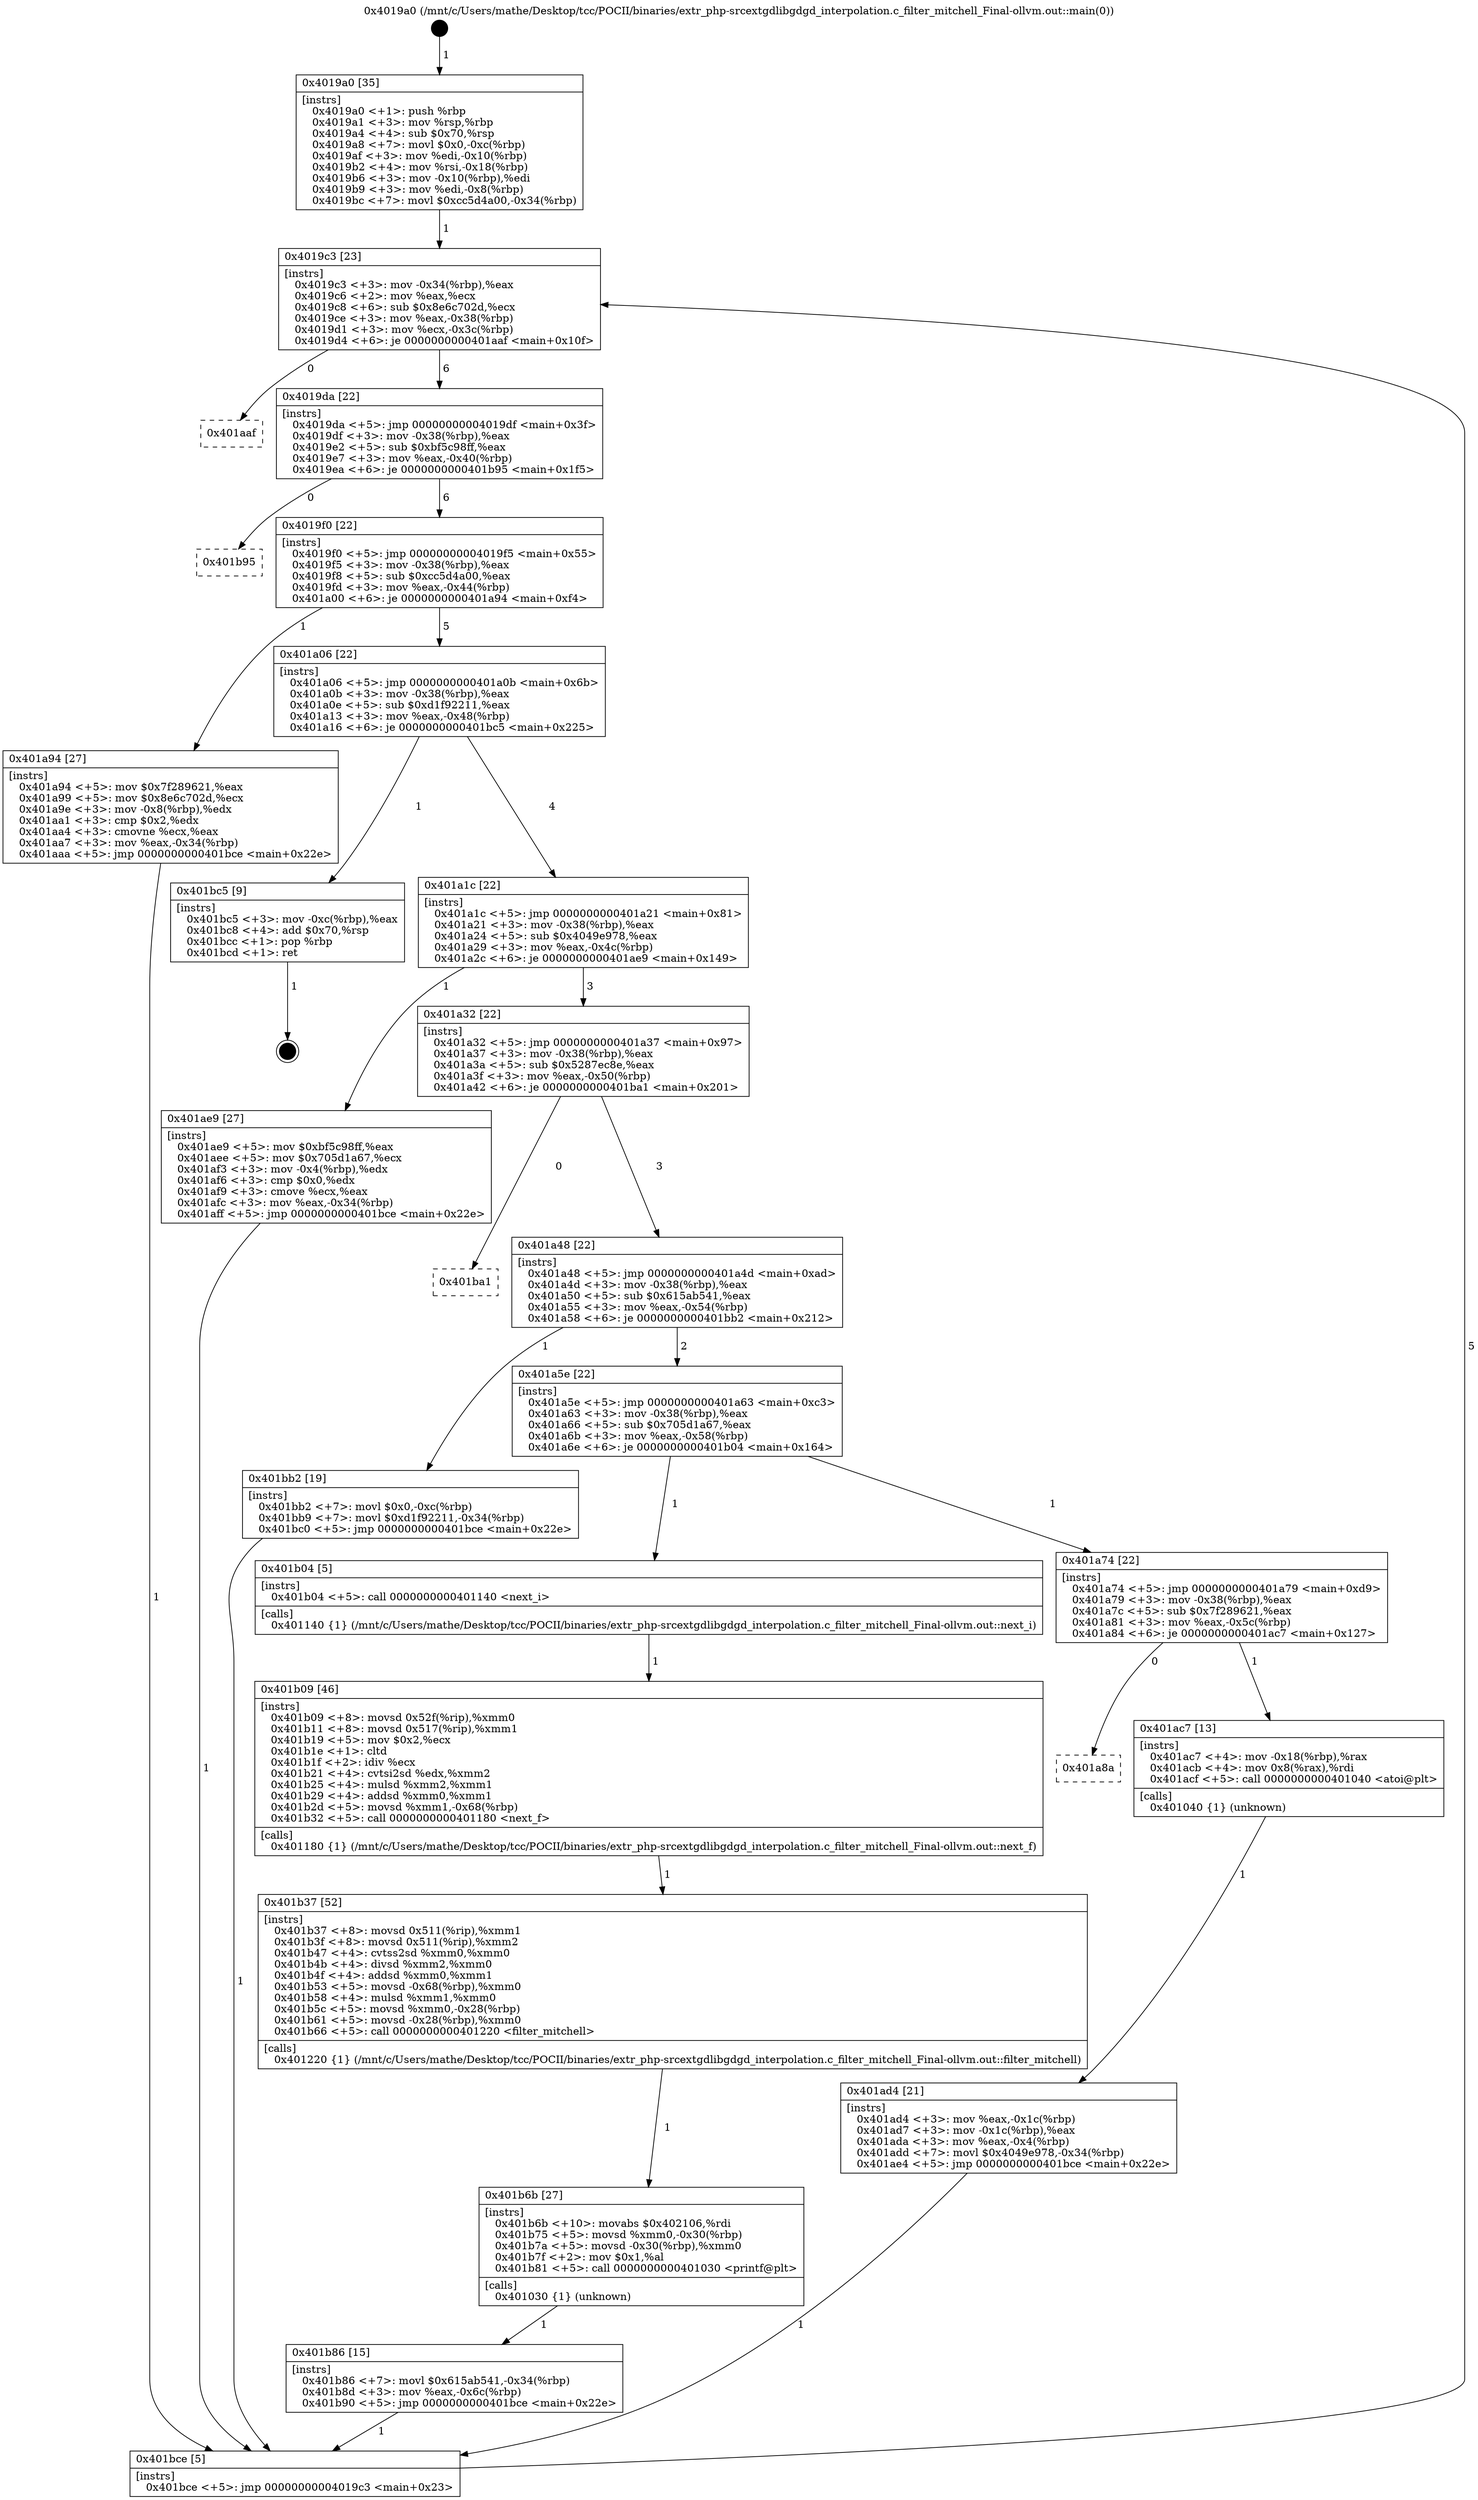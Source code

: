 digraph "0x4019a0" {
  label = "0x4019a0 (/mnt/c/Users/mathe/Desktop/tcc/POCII/binaries/extr_php-srcextgdlibgdgd_interpolation.c_filter_mitchell_Final-ollvm.out::main(0))"
  labelloc = "t"
  node[shape=record]

  Entry [label="",width=0.3,height=0.3,shape=circle,fillcolor=black,style=filled]
  "0x4019c3" [label="{
     0x4019c3 [23]\l
     | [instrs]\l
     &nbsp;&nbsp;0x4019c3 \<+3\>: mov -0x34(%rbp),%eax\l
     &nbsp;&nbsp;0x4019c6 \<+2\>: mov %eax,%ecx\l
     &nbsp;&nbsp;0x4019c8 \<+6\>: sub $0x8e6c702d,%ecx\l
     &nbsp;&nbsp;0x4019ce \<+3\>: mov %eax,-0x38(%rbp)\l
     &nbsp;&nbsp;0x4019d1 \<+3\>: mov %ecx,-0x3c(%rbp)\l
     &nbsp;&nbsp;0x4019d4 \<+6\>: je 0000000000401aaf \<main+0x10f\>\l
  }"]
  "0x401aaf" [label="{
     0x401aaf\l
  }", style=dashed]
  "0x4019da" [label="{
     0x4019da [22]\l
     | [instrs]\l
     &nbsp;&nbsp;0x4019da \<+5\>: jmp 00000000004019df \<main+0x3f\>\l
     &nbsp;&nbsp;0x4019df \<+3\>: mov -0x38(%rbp),%eax\l
     &nbsp;&nbsp;0x4019e2 \<+5\>: sub $0xbf5c98ff,%eax\l
     &nbsp;&nbsp;0x4019e7 \<+3\>: mov %eax,-0x40(%rbp)\l
     &nbsp;&nbsp;0x4019ea \<+6\>: je 0000000000401b95 \<main+0x1f5\>\l
  }"]
  Exit [label="",width=0.3,height=0.3,shape=circle,fillcolor=black,style=filled,peripheries=2]
  "0x401b95" [label="{
     0x401b95\l
  }", style=dashed]
  "0x4019f0" [label="{
     0x4019f0 [22]\l
     | [instrs]\l
     &nbsp;&nbsp;0x4019f0 \<+5\>: jmp 00000000004019f5 \<main+0x55\>\l
     &nbsp;&nbsp;0x4019f5 \<+3\>: mov -0x38(%rbp),%eax\l
     &nbsp;&nbsp;0x4019f8 \<+5\>: sub $0xcc5d4a00,%eax\l
     &nbsp;&nbsp;0x4019fd \<+3\>: mov %eax,-0x44(%rbp)\l
     &nbsp;&nbsp;0x401a00 \<+6\>: je 0000000000401a94 \<main+0xf4\>\l
  }"]
  "0x401b86" [label="{
     0x401b86 [15]\l
     | [instrs]\l
     &nbsp;&nbsp;0x401b86 \<+7\>: movl $0x615ab541,-0x34(%rbp)\l
     &nbsp;&nbsp;0x401b8d \<+3\>: mov %eax,-0x6c(%rbp)\l
     &nbsp;&nbsp;0x401b90 \<+5\>: jmp 0000000000401bce \<main+0x22e\>\l
  }"]
  "0x401a94" [label="{
     0x401a94 [27]\l
     | [instrs]\l
     &nbsp;&nbsp;0x401a94 \<+5\>: mov $0x7f289621,%eax\l
     &nbsp;&nbsp;0x401a99 \<+5\>: mov $0x8e6c702d,%ecx\l
     &nbsp;&nbsp;0x401a9e \<+3\>: mov -0x8(%rbp),%edx\l
     &nbsp;&nbsp;0x401aa1 \<+3\>: cmp $0x2,%edx\l
     &nbsp;&nbsp;0x401aa4 \<+3\>: cmovne %ecx,%eax\l
     &nbsp;&nbsp;0x401aa7 \<+3\>: mov %eax,-0x34(%rbp)\l
     &nbsp;&nbsp;0x401aaa \<+5\>: jmp 0000000000401bce \<main+0x22e\>\l
  }"]
  "0x401a06" [label="{
     0x401a06 [22]\l
     | [instrs]\l
     &nbsp;&nbsp;0x401a06 \<+5\>: jmp 0000000000401a0b \<main+0x6b\>\l
     &nbsp;&nbsp;0x401a0b \<+3\>: mov -0x38(%rbp),%eax\l
     &nbsp;&nbsp;0x401a0e \<+5\>: sub $0xd1f92211,%eax\l
     &nbsp;&nbsp;0x401a13 \<+3\>: mov %eax,-0x48(%rbp)\l
     &nbsp;&nbsp;0x401a16 \<+6\>: je 0000000000401bc5 \<main+0x225\>\l
  }"]
  "0x401bce" [label="{
     0x401bce [5]\l
     | [instrs]\l
     &nbsp;&nbsp;0x401bce \<+5\>: jmp 00000000004019c3 \<main+0x23\>\l
  }"]
  "0x4019a0" [label="{
     0x4019a0 [35]\l
     | [instrs]\l
     &nbsp;&nbsp;0x4019a0 \<+1\>: push %rbp\l
     &nbsp;&nbsp;0x4019a1 \<+3\>: mov %rsp,%rbp\l
     &nbsp;&nbsp;0x4019a4 \<+4\>: sub $0x70,%rsp\l
     &nbsp;&nbsp;0x4019a8 \<+7\>: movl $0x0,-0xc(%rbp)\l
     &nbsp;&nbsp;0x4019af \<+3\>: mov %edi,-0x10(%rbp)\l
     &nbsp;&nbsp;0x4019b2 \<+4\>: mov %rsi,-0x18(%rbp)\l
     &nbsp;&nbsp;0x4019b6 \<+3\>: mov -0x10(%rbp),%edi\l
     &nbsp;&nbsp;0x4019b9 \<+3\>: mov %edi,-0x8(%rbp)\l
     &nbsp;&nbsp;0x4019bc \<+7\>: movl $0xcc5d4a00,-0x34(%rbp)\l
  }"]
  "0x401b6b" [label="{
     0x401b6b [27]\l
     | [instrs]\l
     &nbsp;&nbsp;0x401b6b \<+10\>: movabs $0x402106,%rdi\l
     &nbsp;&nbsp;0x401b75 \<+5\>: movsd %xmm0,-0x30(%rbp)\l
     &nbsp;&nbsp;0x401b7a \<+5\>: movsd -0x30(%rbp),%xmm0\l
     &nbsp;&nbsp;0x401b7f \<+2\>: mov $0x1,%al\l
     &nbsp;&nbsp;0x401b81 \<+5\>: call 0000000000401030 \<printf@plt\>\l
     | [calls]\l
     &nbsp;&nbsp;0x401030 \{1\} (unknown)\l
  }"]
  "0x401bc5" [label="{
     0x401bc5 [9]\l
     | [instrs]\l
     &nbsp;&nbsp;0x401bc5 \<+3\>: mov -0xc(%rbp),%eax\l
     &nbsp;&nbsp;0x401bc8 \<+4\>: add $0x70,%rsp\l
     &nbsp;&nbsp;0x401bcc \<+1\>: pop %rbp\l
     &nbsp;&nbsp;0x401bcd \<+1\>: ret\l
  }"]
  "0x401a1c" [label="{
     0x401a1c [22]\l
     | [instrs]\l
     &nbsp;&nbsp;0x401a1c \<+5\>: jmp 0000000000401a21 \<main+0x81\>\l
     &nbsp;&nbsp;0x401a21 \<+3\>: mov -0x38(%rbp),%eax\l
     &nbsp;&nbsp;0x401a24 \<+5\>: sub $0x4049e978,%eax\l
     &nbsp;&nbsp;0x401a29 \<+3\>: mov %eax,-0x4c(%rbp)\l
     &nbsp;&nbsp;0x401a2c \<+6\>: je 0000000000401ae9 \<main+0x149\>\l
  }"]
  "0x401b37" [label="{
     0x401b37 [52]\l
     | [instrs]\l
     &nbsp;&nbsp;0x401b37 \<+8\>: movsd 0x511(%rip),%xmm1\l
     &nbsp;&nbsp;0x401b3f \<+8\>: movsd 0x511(%rip),%xmm2\l
     &nbsp;&nbsp;0x401b47 \<+4\>: cvtss2sd %xmm0,%xmm0\l
     &nbsp;&nbsp;0x401b4b \<+4\>: divsd %xmm2,%xmm0\l
     &nbsp;&nbsp;0x401b4f \<+4\>: addsd %xmm0,%xmm1\l
     &nbsp;&nbsp;0x401b53 \<+5\>: movsd -0x68(%rbp),%xmm0\l
     &nbsp;&nbsp;0x401b58 \<+4\>: mulsd %xmm1,%xmm0\l
     &nbsp;&nbsp;0x401b5c \<+5\>: movsd %xmm0,-0x28(%rbp)\l
     &nbsp;&nbsp;0x401b61 \<+5\>: movsd -0x28(%rbp),%xmm0\l
     &nbsp;&nbsp;0x401b66 \<+5\>: call 0000000000401220 \<filter_mitchell\>\l
     | [calls]\l
     &nbsp;&nbsp;0x401220 \{1\} (/mnt/c/Users/mathe/Desktop/tcc/POCII/binaries/extr_php-srcextgdlibgdgd_interpolation.c_filter_mitchell_Final-ollvm.out::filter_mitchell)\l
  }"]
  "0x401ae9" [label="{
     0x401ae9 [27]\l
     | [instrs]\l
     &nbsp;&nbsp;0x401ae9 \<+5\>: mov $0xbf5c98ff,%eax\l
     &nbsp;&nbsp;0x401aee \<+5\>: mov $0x705d1a67,%ecx\l
     &nbsp;&nbsp;0x401af3 \<+3\>: mov -0x4(%rbp),%edx\l
     &nbsp;&nbsp;0x401af6 \<+3\>: cmp $0x0,%edx\l
     &nbsp;&nbsp;0x401af9 \<+3\>: cmove %ecx,%eax\l
     &nbsp;&nbsp;0x401afc \<+3\>: mov %eax,-0x34(%rbp)\l
     &nbsp;&nbsp;0x401aff \<+5\>: jmp 0000000000401bce \<main+0x22e\>\l
  }"]
  "0x401a32" [label="{
     0x401a32 [22]\l
     | [instrs]\l
     &nbsp;&nbsp;0x401a32 \<+5\>: jmp 0000000000401a37 \<main+0x97\>\l
     &nbsp;&nbsp;0x401a37 \<+3\>: mov -0x38(%rbp),%eax\l
     &nbsp;&nbsp;0x401a3a \<+5\>: sub $0x5287ec8e,%eax\l
     &nbsp;&nbsp;0x401a3f \<+3\>: mov %eax,-0x50(%rbp)\l
     &nbsp;&nbsp;0x401a42 \<+6\>: je 0000000000401ba1 \<main+0x201\>\l
  }"]
  "0x401b09" [label="{
     0x401b09 [46]\l
     | [instrs]\l
     &nbsp;&nbsp;0x401b09 \<+8\>: movsd 0x52f(%rip),%xmm0\l
     &nbsp;&nbsp;0x401b11 \<+8\>: movsd 0x517(%rip),%xmm1\l
     &nbsp;&nbsp;0x401b19 \<+5\>: mov $0x2,%ecx\l
     &nbsp;&nbsp;0x401b1e \<+1\>: cltd\l
     &nbsp;&nbsp;0x401b1f \<+2\>: idiv %ecx\l
     &nbsp;&nbsp;0x401b21 \<+4\>: cvtsi2sd %edx,%xmm2\l
     &nbsp;&nbsp;0x401b25 \<+4\>: mulsd %xmm2,%xmm1\l
     &nbsp;&nbsp;0x401b29 \<+4\>: addsd %xmm0,%xmm1\l
     &nbsp;&nbsp;0x401b2d \<+5\>: movsd %xmm1,-0x68(%rbp)\l
     &nbsp;&nbsp;0x401b32 \<+5\>: call 0000000000401180 \<next_f\>\l
     | [calls]\l
     &nbsp;&nbsp;0x401180 \{1\} (/mnt/c/Users/mathe/Desktop/tcc/POCII/binaries/extr_php-srcextgdlibgdgd_interpolation.c_filter_mitchell_Final-ollvm.out::next_f)\l
  }"]
  "0x401ba1" [label="{
     0x401ba1\l
  }", style=dashed]
  "0x401a48" [label="{
     0x401a48 [22]\l
     | [instrs]\l
     &nbsp;&nbsp;0x401a48 \<+5\>: jmp 0000000000401a4d \<main+0xad\>\l
     &nbsp;&nbsp;0x401a4d \<+3\>: mov -0x38(%rbp),%eax\l
     &nbsp;&nbsp;0x401a50 \<+5\>: sub $0x615ab541,%eax\l
     &nbsp;&nbsp;0x401a55 \<+3\>: mov %eax,-0x54(%rbp)\l
     &nbsp;&nbsp;0x401a58 \<+6\>: je 0000000000401bb2 \<main+0x212\>\l
  }"]
  "0x401ad4" [label="{
     0x401ad4 [21]\l
     | [instrs]\l
     &nbsp;&nbsp;0x401ad4 \<+3\>: mov %eax,-0x1c(%rbp)\l
     &nbsp;&nbsp;0x401ad7 \<+3\>: mov -0x1c(%rbp),%eax\l
     &nbsp;&nbsp;0x401ada \<+3\>: mov %eax,-0x4(%rbp)\l
     &nbsp;&nbsp;0x401add \<+7\>: movl $0x4049e978,-0x34(%rbp)\l
     &nbsp;&nbsp;0x401ae4 \<+5\>: jmp 0000000000401bce \<main+0x22e\>\l
  }"]
  "0x401bb2" [label="{
     0x401bb2 [19]\l
     | [instrs]\l
     &nbsp;&nbsp;0x401bb2 \<+7\>: movl $0x0,-0xc(%rbp)\l
     &nbsp;&nbsp;0x401bb9 \<+7\>: movl $0xd1f92211,-0x34(%rbp)\l
     &nbsp;&nbsp;0x401bc0 \<+5\>: jmp 0000000000401bce \<main+0x22e\>\l
  }"]
  "0x401a5e" [label="{
     0x401a5e [22]\l
     | [instrs]\l
     &nbsp;&nbsp;0x401a5e \<+5\>: jmp 0000000000401a63 \<main+0xc3\>\l
     &nbsp;&nbsp;0x401a63 \<+3\>: mov -0x38(%rbp),%eax\l
     &nbsp;&nbsp;0x401a66 \<+5\>: sub $0x705d1a67,%eax\l
     &nbsp;&nbsp;0x401a6b \<+3\>: mov %eax,-0x58(%rbp)\l
     &nbsp;&nbsp;0x401a6e \<+6\>: je 0000000000401b04 \<main+0x164\>\l
  }"]
  "0x401a8a" [label="{
     0x401a8a\l
  }", style=dashed]
  "0x401b04" [label="{
     0x401b04 [5]\l
     | [instrs]\l
     &nbsp;&nbsp;0x401b04 \<+5\>: call 0000000000401140 \<next_i\>\l
     | [calls]\l
     &nbsp;&nbsp;0x401140 \{1\} (/mnt/c/Users/mathe/Desktop/tcc/POCII/binaries/extr_php-srcextgdlibgdgd_interpolation.c_filter_mitchell_Final-ollvm.out::next_i)\l
  }"]
  "0x401a74" [label="{
     0x401a74 [22]\l
     | [instrs]\l
     &nbsp;&nbsp;0x401a74 \<+5\>: jmp 0000000000401a79 \<main+0xd9\>\l
     &nbsp;&nbsp;0x401a79 \<+3\>: mov -0x38(%rbp),%eax\l
     &nbsp;&nbsp;0x401a7c \<+5\>: sub $0x7f289621,%eax\l
     &nbsp;&nbsp;0x401a81 \<+3\>: mov %eax,-0x5c(%rbp)\l
     &nbsp;&nbsp;0x401a84 \<+6\>: je 0000000000401ac7 \<main+0x127\>\l
  }"]
  "0x401ac7" [label="{
     0x401ac7 [13]\l
     | [instrs]\l
     &nbsp;&nbsp;0x401ac7 \<+4\>: mov -0x18(%rbp),%rax\l
     &nbsp;&nbsp;0x401acb \<+4\>: mov 0x8(%rax),%rdi\l
     &nbsp;&nbsp;0x401acf \<+5\>: call 0000000000401040 \<atoi@plt\>\l
     | [calls]\l
     &nbsp;&nbsp;0x401040 \{1\} (unknown)\l
  }"]
  Entry -> "0x4019a0" [label=" 1"]
  "0x4019c3" -> "0x401aaf" [label=" 0"]
  "0x4019c3" -> "0x4019da" [label=" 6"]
  "0x401bc5" -> Exit [label=" 1"]
  "0x4019da" -> "0x401b95" [label=" 0"]
  "0x4019da" -> "0x4019f0" [label=" 6"]
  "0x401bb2" -> "0x401bce" [label=" 1"]
  "0x4019f0" -> "0x401a94" [label=" 1"]
  "0x4019f0" -> "0x401a06" [label=" 5"]
  "0x401a94" -> "0x401bce" [label=" 1"]
  "0x4019a0" -> "0x4019c3" [label=" 1"]
  "0x401bce" -> "0x4019c3" [label=" 5"]
  "0x401b86" -> "0x401bce" [label=" 1"]
  "0x401a06" -> "0x401bc5" [label=" 1"]
  "0x401a06" -> "0x401a1c" [label=" 4"]
  "0x401b6b" -> "0x401b86" [label=" 1"]
  "0x401a1c" -> "0x401ae9" [label=" 1"]
  "0x401a1c" -> "0x401a32" [label=" 3"]
  "0x401b37" -> "0x401b6b" [label=" 1"]
  "0x401a32" -> "0x401ba1" [label=" 0"]
  "0x401a32" -> "0x401a48" [label=" 3"]
  "0x401b09" -> "0x401b37" [label=" 1"]
  "0x401a48" -> "0x401bb2" [label=" 1"]
  "0x401a48" -> "0x401a5e" [label=" 2"]
  "0x401b04" -> "0x401b09" [label=" 1"]
  "0x401a5e" -> "0x401b04" [label=" 1"]
  "0x401a5e" -> "0x401a74" [label=" 1"]
  "0x401ae9" -> "0x401bce" [label=" 1"]
  "0x401a74" -> "0x401ac7" [label=" 1"]
  "0x401a74" -> "0x401a8a" [label=" 0"]
  "0x401ac7" -> "0x401ad4" [label=" 1"]
  "0x401ad4" -> "0x401bce" [label=" 1"]
}
